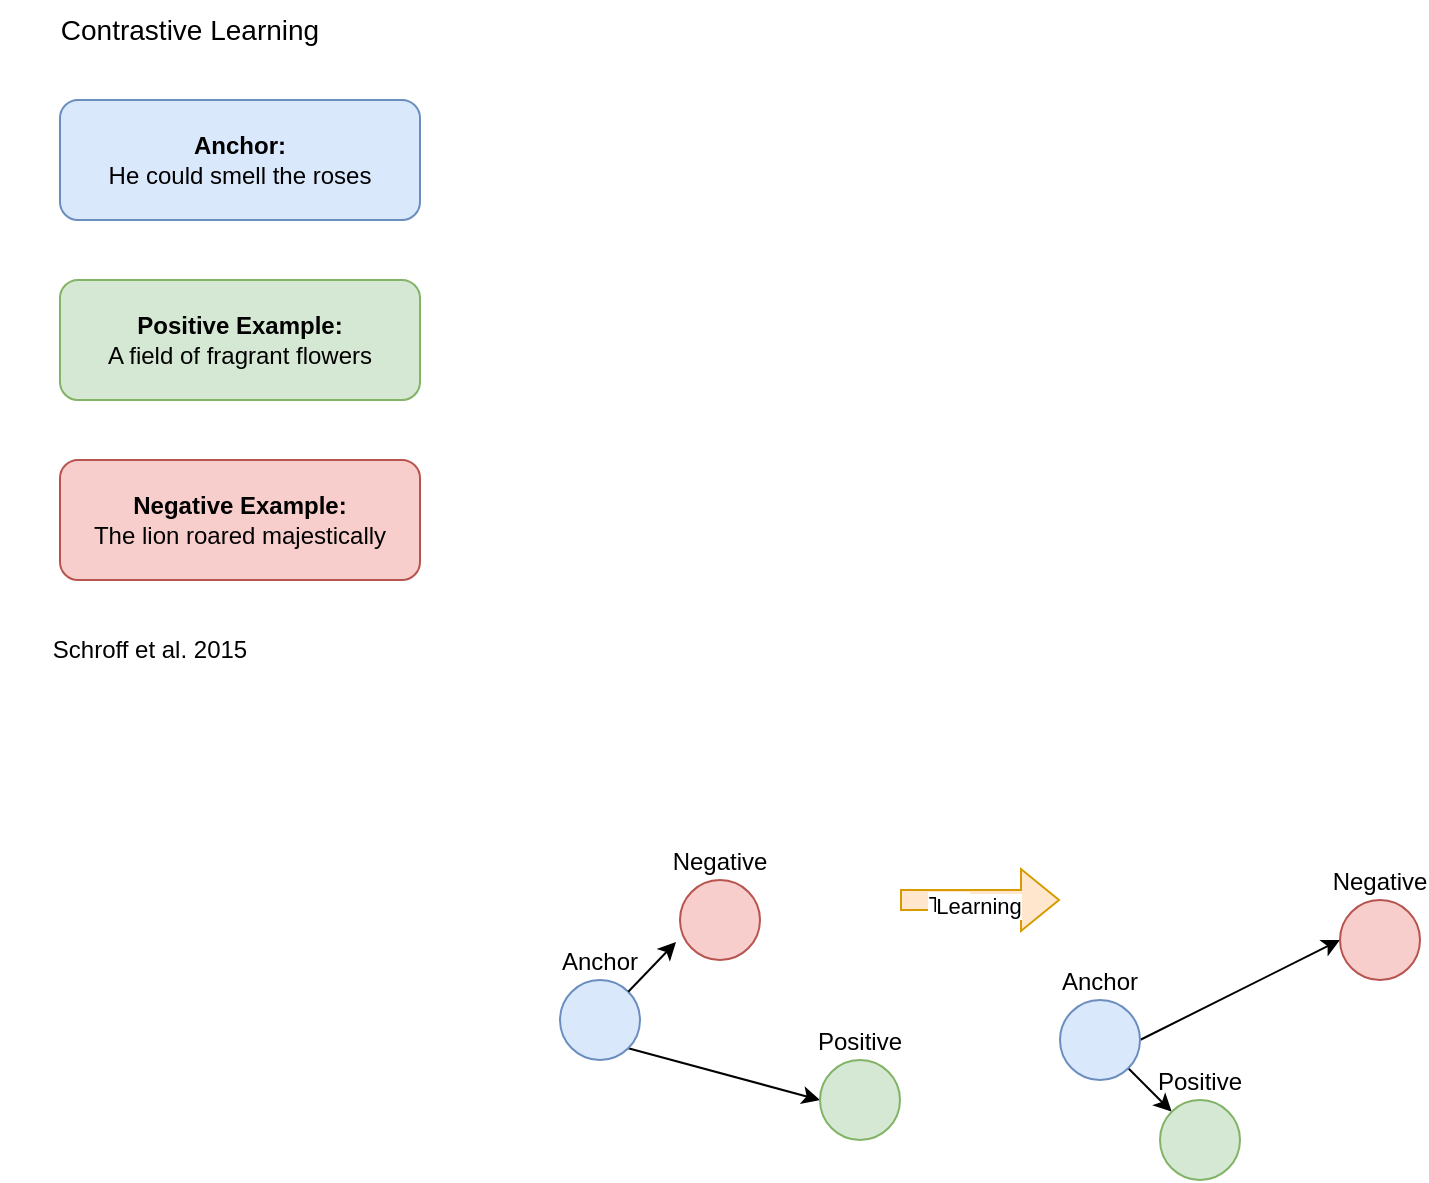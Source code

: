 <mxfile version="24.4.13" type="github">
  <diagram name="Page-1" id="Lbbw28RQgVFOFl811GVP">
    <mxGraphModel dx="731" dy="1065" grid="1" gridSize="10" guides="1" tooltips="1" connect="1" arrows="1" fold="1" page="1" pageScale="1" pageWidth="850" pageHeight="1100" math="0" shadow="0">
      <root>
        <mxCell id="0" />
        <mxCell id="1" parent="0" />
        <mxCell id="9edgcBYSyl0drh00GC53-1" value="&lt;b&gt;Anchor:&lt;/b&gt;&lt;br&gt;He could smell the roses" style="rounded=1;whiteSpace=wrap;html=1;fillColor=#dae8fc;strokeColor=#6c8ebf;" vertex="1" parent="1">
          <mxGeometry x="90" y="70" width="180" height="60" as="geometry" />
        </mxCell>
        <mxCell id="9edgcBYSyl0drh00GC53-2" value="Contrastive Learning" style="text;html=1;align=center;verticalAlign=middle;whiteSpace=wrap;rounded=0;fontSize=14;" vertex="1" parent="1">
          <mxGeometry x="60" y="20" width="190" height="30" as="geometry" />
        </mxCell>
        <mxCell id="9edgcBYSyl0drh00GC53-3" value="&lt;b&gt;Positive Example:&lt;br&gt;&lt;/b&gt;A field of fragrant flowers" style="rounded=1;whiteSpace=wrap;html=1;fillColor=#d5e8d4;strokeColor=#82b366;" vertex="1" parent="1">
          <mxGeometry x="90" y="160" width="180" height="60" as="geometry" />
        </mxCell>
        <mxCell id="9edgcBYSyl0drh00GC53-4" value="&lt;b&gt;Negative Example:&lt;br&gt;&lt;/b&gt;The lion roared majestically" style="rounded=1;whiteSpace=wrap;html=1;fillColor=#f8cecc;strokeColor=#b85450;" vertex="1" parent="1">
          <mxGeometry x="90" y="250" width="180" height="60" as="geometry" />
        </mxCell>
        <mxCell id="9edgcBYSyl0drh00GC53-5" value="Schroff et al. 2015" style="text;html=1;align=center;verticalAlign=middle;whiteSpace=wrap;rounded=0;" vertex="1" parent="1">
          <mxGeometry x="80" y="330" width="110" height="30" as="geometry" />
        </mxCell>
        <mxCell id="9edgcBYSyl0drh00GC53-18" style="rounded=0;orthogonalLoop=1;jettySize=auto;html=1;exitX=1;exitY=1;exitDx=0;exitDy=0;entryX=0;entryY=0.5;entryDx=0;entryDy=0;" edge="1" parent="1" source="9edgcBYSyl0drh00GC53-6" target="9edgcBYSyl0drh00GC53-8">
          <mxGeometry relative="1" as="geometry" />
        </mxCell>
        <mxCell id="9edgcBYSyl0drh00GC53-6" value="Anchor" style="ellipse;whiteSpace=wrap;html=1;aspect=fixed;fillColor=#dae8fc;strokeColor=#6c8ebf;labelPosition=center;verticalLabelPosition=top;align=center;verticalAlign=bottom;" vertex="1" parent="1">
          <mxGeometry x="340" y="510" width="40" height="40" as="geometry" />
        </mxCell>
        <mxCell id="9edgcBYSyl0drh00GC53-8" value="&lt;div&gt;Positive&lt;/div&gt;" style="ellipse;whiteSpace=wrap;html=1;aspect=fixed;fillColor=#d5e8d4;strokeColor=#82b366;labelPosition=center;verticalLabelPosition=top;align=center;verticalAlign=bottom;" vertex="1" parent="1">
          <mxGeometry x="470" y="550" width="40" height="40" as="geometry" />
        </mxCell>
        <mxCell id="9edgcBYSyl0drh00GC53-10" value="Negative" style="ellipse;whiteSpace=wrap;html=1;aspect=fixed;fillColor=#f8cecc;strokeColor=#b85450;labelPosition=center;verticalLabelPosition=top;align=center;verticalAlign=bottom;" vertex="1" parent="1">
          <mxGeometry x="400" y="460" width="40" height="40" as="geometry" />
        </mxCell>
        <mxCell id="9edgcBYSyl0drh00GC53-20" style="rounded=0;orthogonalLoop=1;jettySize=auto;html=1;exitX=1;exitY=1;exitDx=0;exitDy=0;entryX=0;entryY=0;entryDx=0;entryDy=0;" edge="1" parent="1" source="9edgcBYSyl0drh00GC53-13" target="9edgcBYSyl0drh00GC53-15">
          <mxGeometry relative="1" as="geometry" />
        </mxCell>
        <mxCell id="9edgcBYSyl0drh00GC53-21" style="rounded=0;orthogonalLoop=1;jettySize=auto;html=1;exitX=1;exitY=0.5;exitDx=0;exitDy=0;entryX=0;entryY=0.5;entryDx=0;entryDy=0;" edge="1" parent="1" source="9edgcBYSyl0drh00GC53-13" target="9edgcBYSyl0drh00GC53-14">
          <mxGeometry relative="1" as="geometry" />
        </mxCell>
        <mxCell id="9edgcBYSyl0drh00GC53-13" value="Anchor" style="ellipse;whiteSpace=wrap;html=1;aspect=fixed;fillColor=#dae8fc;strokeColor=#6c8ebf;labelPosition=center;verticalLabelPosition=top;align=center;verticalAlign=bottom;" vertex="1" parent="1">
          <mxGeometry x="590" y="520" width="40" height="40" as="geometry" />
        </mxCell>
        <mxCell id="9edgcBYSyl0drh00GC53-14" value="Negative" style="ellipse;whiteSpace=wrap;html=1;aspect=fixed;fillColor=#f8cecc;strokeColor=#b85450;labelPosition=center;verticalLabelPosition=top;align=center;verticalAlign=bottom;" vertex="1" parent="1">
          <mxGeometry x="730" y="470" width="40" height="40" as="geometry" />
        </mxCell>
        <mxCell id="9edgcBYSyl0drh00GC53-15" value="&lt;div&gt;Positive&lt;/div&gt;" style="ellipse;whiteSpace=wrap;html=1;aspect=fixed;fillColor=#d5e8d4;strokeColor=#82b366;labelPosition=center;verticalLabelPosition=top;align=center;verticalAlign=bottom;" vertex="1" parent="1">
          <mxGeometry x="640" y="570" width="40" height="40" as="geometry" />
        </mxCell>
        <mxCell id="9edgcBYSyl0drh00GC53-19" style="rounded=0;orthogonalLoop=1;jettySize=auto;html=1;exitX=1;exitY=0;exitDx=0;exitDy=0;entryX=-0.05;entryY=0.775;entryDx=0;entryDy=0;entryPerimeter=0;" edge="1" parent="1" source="9edgcBYSyl0drh00GC53-6" target="9edgcBYSyl0drh00GC53-10">
          <mxGeometry relative="1" as="geometry" />
        </mxCell>
        <mxCell id="9edgcBYSyl0drh00GC53-22" value="" style="shape=flexArrow;endArrow=classic;html=1;rounded=0;fillColor=#ffe6cc;strokeColor=#d79b00;" edge="1" parent="1">
          <mxGeometry width="50" height="50" relative="1" as="geometry">
            <mxPoint x="510" y="470" as="sourcePoint" />
            <mxPoint x="590" y="470" as="targetPoint" />
          </mxGeometry>
        </mxCell>
        <mxCell id="9edgcBYSyl0drh00GC53-23" value="Text" style="edgeLabel;html=1;align=center;verticalAlign=middle;resizable=0;points=[];" vertex="1" connectable="0" parent="9edgcBYSyl0drh00GC53-22">
          <mxGeometry x="-0.4" y="-2" relative="1" as="geometry">
            <mxPoint as="offset" />
          </mxGeometry>
        </mxCell>
        <mxCell id="9edgcBYSyl0drh00GC53-24" value="Learning" style="edgeLabel;html=1;align=center;verticalAlign=middle;resizable=0;points=[];" vertex="1" connectable="0" parent="9edgcBYSyl0drh00GC53-22">
          <mxGeometry x="-0.025" y="-3" relative="1" as="geometry">
            <mxPoint as="offset" />
          </mxGeometry>
        </mxCell>
      </root>
    </mxGraphModel>
  </diagram>
</mxfile>
